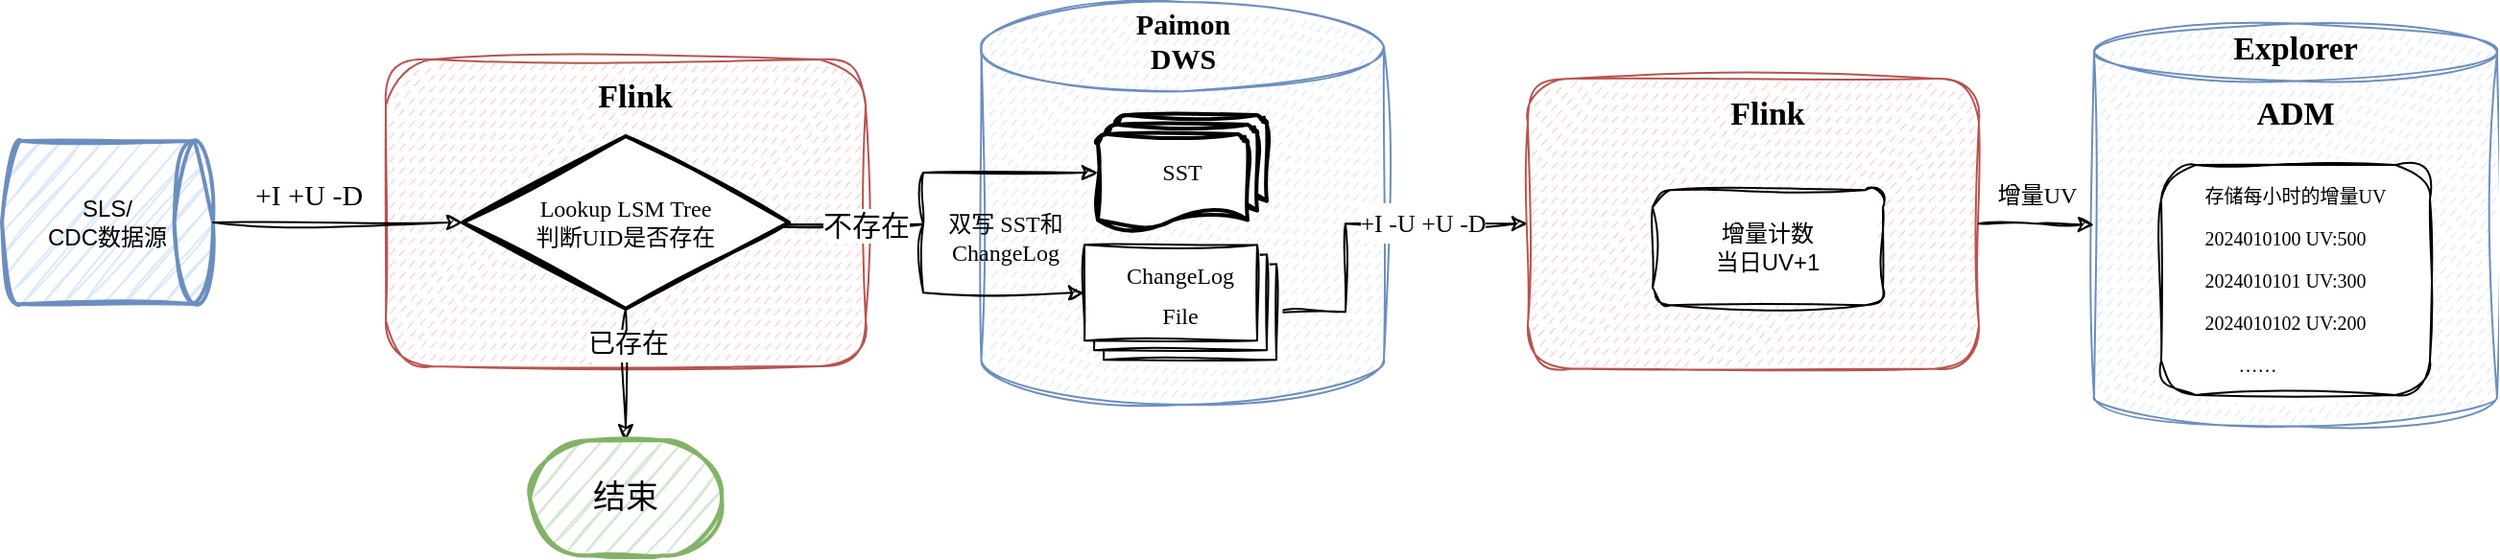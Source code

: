 <mxfile version="24.3.1" type="github">
  <diagram id="2pUIhmt7z4SOJBWyxBwC" name="Page-1">
    <mxGraphModel dx="1590" dy="885" grid="1" gridSize="10" guides="1" tooltips="1" connect="1" arrows="1" fold="1" page="1" pageScale="1" pageWidth="827" pageHeight="1169" math="0" shadow="0">
      <root>
        <mxCell id="0" />
        <mxCell id="1" parent="0" />
        <mxCell id="4_AAo_vmlgMmhj1aewk4-7" value="" style="shape=cylinder3;whiteSpace=wrap;html=1;boundedLbl=1;backgroundOutline=1;size=23.296;fillStyle=dashed;sketch=1;curveFitting=1;jiggle=2;fillColor=#dae8fc;strokeColor=#6c8ebf;" parent="1" vertex="1">
          <mxGeometry x="560.25" y="520" width="209.75" height="210" as="geometry" />
        </mxCell>
        <mxCell id="4_AAo_vmlgMmhj1aewk4-3" value="SLS/&lt;br&gt;CDC数据源" style="strokeWidth=2;html=1;shape=mxgraph.flowchart.direct_data;whiteSpace=wrap;sketch=1;curveFitting=1;jiggle=2;fillColor=#dae8fc;strokeColor=#6c8ebf;" parent="1" vertex="1">
          <mxGeometry x="50" y="592.5" width="110" height="85" as="geometry" />
        </mxCell>
        <mxCell id="4_AAo_vmlgMmhj1aewk4-5" value="" style="rounded=1;whiteSpace=wrap;html=1;fillStyle=dashed;sketch=1;curveFitting=1;jiggle=2;fillColor=#f8cecc;strokeColor=#b85450;" parent="1" vertex="1">
          <mxGeometry x="250" y="550" width="250" height="160" as="geometry" />
        </mxCell>
        <mxCell id="4_AAo_vmlgMmhj1aewk4-6" value="&lt;font face=&quot;Comic Sans MS&quot;&gt;SST&lt;/font&gt;" style="strokeWidth=2;html=1;shape=mxgraph.flowchart.multi-document;whiteSpace=wrap;sketch=1;curveFitting=1;jiggle=2;" parent="1" vertex="1">
          <mxGeometry x="621" y="579" width="88" height="60" as="geometry" />
        </mxCell>
        <mxCell id="4_AAo_vmlgMmhj1aewk4-11" style="edgeStyle=orthogonalEdgeStyle;rounded=0;orthogonalLoop=1;jettySize=auto;html=1;exitX=0.5;exitY=1;exitDx=0;exitDy=0;exitPerimeter=0;entryX=0.5;entryY=0;entryDx=0;entryDy=0;entryPerimeter=0;sketch=1;curveFitting=1;jiggle=2;" parent="1" source="4_AAo_vmlgMmhj1aewk4-8" target="4_AAo_vmlgMmhj1aewk4-12" edge="1">
          <mxGeometry relative="1" as="geometry">
            <mxPoint x="380" y="740" as="targetPoint" />
          </mxGeometry>
        </mxCell>
        <mxCell id="4_AAo_vmlgMmhj1aewk4-44" value="已存在" style="edgeLabel;html=1;align=center;verticalAlign=middle;resizable=0;points=[];rounded=0;fontFamily=Comic Sans MS;fontSize=14;fontColor=default;fillColor=none;gradientColor=none;" parent="4_AAo_vmlgMmhj1aewk4-11" vertex="1" connectable="0">
          <mxGeometry x="-0.443" y="1" relative="1" as="geometry">
            <mxPoint as="offset" />
          </mxGeometry>
        </mxCell>
        <mxCell id="4_AAo_vmlgMmhj1aewk4-15" style="edgeStyle=orthogonalEdgeStyle;rounded=0;orthogonalLoop=1;jettySize=auto;html=1;exitX=1;exitY=0.5;exitDx=0;exitDy=0;exitPerimeter=0;entryX=0;entryY=0.5;entryDx=0;entryDy=0;entryPerimeter=0;sketch=1;curveFitting=1;jiggle=2;" parent="1" target="4_AAo_vmlgMmhj1aewk4-6" edge="1">
          <mxGeometry relative="1" as="geometry">
            <mxPoint x="560" y="635.76" as="targetPoint" />
            <mxPoint x="425" y="635.765" as="sourcePoint" />
            <Array as="points">
              <mxPoint x="530" y="636" />
              <mxPoint x="530" y="609" />
            </Array>
          </mxGeometry>
        </mxCell>
        <mxCell id="4_AAo_vmlgMmhj1aewk4-8" value="Lookup LSM Tree&lt;br&gt;判断UID是否存在" style="strokeWidth=2;html=1;shape=mxgraph.flowchart.decision;whiteSpace=wrap;sketch=1;curveFitting=1;jiggle=2;fontFamily=Comic Sans MS;" parent="1" vertex="1">
          <mxGeometry x="290" y="590" width="170" height="90" as="geometry" />
        </mxCell>
        <mxCell id="4_AAo_vmlgMmhj1aewk4-23" style="edgeStyle=orthogonalEdgeStyle;rounded=0;orthogonalLoop=1;jettySize=auto;html=1;exitX=0;exitY=0;exitDx=100;exitDy=35;exitPerimeter=0;entryX=0;entryY=0.5;entryDx=0;entryDy=0;sketch=1;curveFitting=1;jiggle=2;" parent="1" source="4_AAo_vmlgMmhj1aewk4-9" target="4_AAo_vmlgMmhj1aewk4-25" edge="1">
          <mxGeometry relative="1" as="geometry">
            <mxPoint x="810" y="677" as="targetPoint" />
            <Array as="points">
              <mxPoint x="750" y="682" />
              <mxPoint x="750" y="636" />
            </Array>
          </mxGeometry>
        </mxCell>
        <mxCell id="4_AAo_vmlgMmhj1aewk4-47" value="&lt;font style=&quot;font-size: 13px;&quot;&gt;+I -U +U -D&lt;/font&gt;" style="edgeLabel;html=1;align=center;verticalAlign=middle;resizable=0;points=[];rounded=0;fontFamily=Comic Sans MS;fontSize=17;fontColor=default;fillColor=none;gradientColor=none;" parent="4_AAo_vmlgMmhj1aewk4-23" vertex="1" connectable="0">
          <mxGeometry x="0.503" y="3" relative="1" as="geometry">
            <mxPoint x="-11" y="2" as="offset" />
          </mxGeometry>
        </mxCell>
        <mxCell id="4_AAo_vmlgMmhj1aewk4-9" value="" style="verticalLabelPosition=bottom;verticalAlign=top;html=1;shape=mxgraph.basic.layered_rect;dx=10;outlineConnect=0;whiteSpace=wrap;sketch=1;curveFitting=1;jiggle=2;" parent="1" vertex="1">
          <mxGeometry x="614" y="646.63" width="100" height="60" as="geometry" />
        </mxCell>
        <mxCell id="4_AAo_vmlgMmhj1aewk4-10" style="edgeStyle=orthogonalEdgeStyle;rounded=0;orthogonalLoop=1;jettySize=auto;html=1;exitX=1;exitY=0.5;exitDx=0;exitDy=0;exitPerimeter=0;entryX=0;entryY=0.5;entryDx=0;entryDy=0;entryPerimeter=0;sketch=1;curveFitting=1;jiggle=2;" parent="1" source="4_AAo_vmlgMmhj1aewk4-3" target="4_AAo_vmlgMmhj1aewk4-8" edge="1">
          <mxGeometry relative="1" as="geometry" />
        </mxCell>
        <mxCell id="4_AAo_vmlgMmhj1aewk4-12" value="&lt;font style=&quot;font-size: 17px;&quot; face=&quot;Comic Sans MS&quot;&gt;结束&lt;/font&gt;" style="strokeWidth=2;html=1;shape=mxgraph.flowchart.terminator;whiteSpace=wrap;sketch=1;curveFitting=1;jiggle=2;fillColor=#d5e8d4;strokeColor=#82b366;" parent="1" vertex="1">
          <mxGeometry x="325" y="748.62" width="100" height="60" as="geometry" />
        </mxCell>
        <mxCell id="4_AAo_vmlgMmhj1aewk4-21" style="edgeStyle=orthogonalEdgeStyle;rounded=0;orthogonalLoop=1;jettySize=auto;html=1;exitX=1;exitY=0.5;exitDx=0;exitDy=0;exitPerimeter=0;entryX=0;entryY=0;entryDx=0;entryDy=25;entryPerimeter=0;sketch=1;curveFitting=1;jiggle=2;" parent="1" source="4_AAo_vmlgMmhj1aewk4-8" target="4_AAo_vmlgMmhj1aewk4-9" edge="1">
          <mxGeometry relative="1" as="geometry">
            <Array as="points">
              <mxPoint x="530" y="636" />
              <mxPoint x="530" y="672" />
            </Array>
          </mxGeometry>
        </mxCell>
        <mxCell id="4_AAo_vmlgMmhj1aewk4-43" value="不存在" style="edgeLabel;html=1;align=center;verticalAlign=middle;resizable=0;points=[];rounded=0;fontFamily=Comic Sans MS;fontSize=15;fontColor=default;fillColor=none;gradientColor=none;" parent="4_AAo_vmlgMmhj1aewk4-21" vertex="1" connectable="0">
          <mxGeometry x="-0.639" y="-3" relative="1" as="geometry">
            <mxPoint x="6" y="-3" as="offset" />
          </mxGeometry>
        </mxCell>
        <mxCell id="4_AAo_vmlgMmhj1aewk4-25" value="" style="rounded=1;whiteSpace=wrap;html=1;fillStyle=dashed;sketch=1;curveFitting=1;jiggle=2;fillColor=#f8cecc;strokeColor=#b85450;" parent="1" vertex="1">
          <mxGeometry x="845" y="560" width="235" height="151.26" as="geometry" />
        </mxCell>
        <mxCell id="4_AAo_vmlgMmhj1aewk4-26" value="增量计数&lt;br&gt;当日UV+1" style="rounded=1;whiteSpace=wrap;html=1;sketch=1;curveFitting=1;jiggle=2;" parent="1" vertex="1">
          <mxGeometry x="910" y="618.13" width="120" height="60" as="geometry" />
        </mxCell>
        <mxCell id="4_AAo_vmlgMmhj1aewk4-28" value="" style="shape=cylinder3;whiteSpace=wrap;html=1;boundedLbl=1;backgroundOutline=1;size=15;fillStyle=dashed;sketch=1;curveFitting=1;jiggle=2;fillColor=#dae8fc;strokeColor=#6c8ebf;" parent="1" vertex="1">
          <mxGeometry x="1140" y="531.26" width="210" height="210" as="geometry" />
        </mxCell>
        <mxCell id="4_AAo_vmlgMmhj1aewk4-34" value="Flink" style="text;html=1;align=center;verticalAlign=middle;whiteSpace=wrap;rounded=0;fontFamily=Comic Sans MS;fontSize=17;fontStyle=1" parent="1" vertex="1">
          <mxGeometry x="350" y="555" width="60" height="30" as="geometry" />
        </mxCell>
        <mxCell id="4_AAo_vmlgMmhj1aewk4-36" value="+I +U -D" style="text;html=1;align=center;verticalAlign=middle;whiteSpace=wrap;rounded=0;fontFamily=Comic Sans MS;fontSize=15;fontColor=default;" parent="1" vertex="1">
          <mxGeometry x="170" y="605" width="80" height="30" as="geometry" />
        </mxCell>
        <mxCell id="4_AAo_vmlgMmhj1aewk4-45" value="&lt;font style=&quot;font-size: 12px;&quot;&gt;ChangeLog File&lt;/font&gt;" style="text;html=1;align=center;verticalAlign=middle;whiteSpace=wrap;rounded=0;fontFamily=Comic Sans MS;fontSize=17;fontColor=default;" parent="1" vertex="1">
          <mxGeometry x="634" y="656.5" width="60" height="30" as="geometry" />
        </mxCell>
        <mxCell id="4_AAo_vmlgMmhj1aewk4-48" value="&lt;b&gt;Flink&lt;/b&gt;" style="text;html=1;align=center;verticalAlign=middle;whiteSpace=wrap;rounded=0;fontFamily=Comic Sans MS;fontSize=17;" parent="1" vertex="1">
          <mxGeometry x="940" y="564.38" width="60" height="30" as="geometry" />
        </mxCell>
        <mxCell id="4_AAo_vmlgMmhj1aewk4-49" value="&lt;b&gt;Paimon&lt;/b&gt;&lt;div&gt;&lt;b&gt;DWS&lt;/b&gt;&lt;/div&gt;" style="text;html=1;align=center;verticalAlign=middle;whiteSpace=wrap;rounded=0;fontFamily=Comic Sans MS;fontSize=15;strokeWidth=0;" parent="1" vertex="1">
          <mxGeometry x="607.62" y="522" width="115" height="35" as="geometry" />
        </mxCell>
        <mxCell id="4_AAo_vmlgMmhj1aewk4-50" value="&lt;b&gt;Explorer&lt;/b&gt;" style="text;html=1;align=center;verticalAlign=middle;whiteSpace=wrap;rounded=0;fontFamily=Comic Sans MS;fontSize=17;" parent="1" vertex="1">
          <mxGeometry x="1215" y="530" width="60" height="30" as="geometry" />
        </mxCell>
        <mxCell id="4_AAo_vmlgMmhj1aewk4-51" value="双写 SST和ChangeLog" style="text;html=1;align=center;verticalAlign=middle;whiteSpace=wrap;rounded=0;fontFamily=Comic Sans MS;fontSize=12;fontColor=default;" parent="1" vertex="1">
          <mxGeometry x="539.24" y="635" width="68.38" height="15" as="geometry" />
        </mxCell>
        <mxCell id="4_AAo_vmlgMmhj1aewk4-52" value="&lt;font style=&quot;font-size: 12px;&quot;&gt;增量UV&lt;/font&gt;" style="edgeStyle=orthogonalEdgeStyle;rounded=0;orthogonalLoop=1;jettySize=auto;html=1;exitX=1;exitY=0.5;exitDx=0;exitDy=0;entryX=0;entryY=0.5;entryDx=0;entryDy=0;entryPerimeter=0;fontFamily=Comic Sans MS;fontSize=17;fontColor=default;sketch=1;curveFitting=1;jiggle=2;" parent="1" source="4_AAo_vmlgMmhj1aewk4-25" target="4_AAo_vmlgMmhj1aewk4-28" edge="1">
          <mxGeometry x="-0.011" y="-16" relative="1" as="geometry">
            <mxPoint x="16" y="-16" as="offset" />
          </mxGeometry>
        </mxCell>
        <mxCell id="4_AAo_vmlgMmhj1aewk4-53" value="&lt;p style=&quot;border-color: var(--border-color); font-size: 10px; text-align: left;&quot;&gt;存储每小时的增量UV&lt;/p&gt;&lt;p style=&quot;border-color: var(--border-color); font-size: 10px; text-align: left;&quot;&gt;2024010100 UV:500&lt;/p&gt;&lt;p style=&quot;border-color: var(--border-color); font-size: 10px; text-align: left;&quot;&gt;2024010101 UV:300&lt;/p&gt;&lt;p style=&quot;border-color: var(--border-color); font-size: 10px; text-align: left;&quot;&gt;2024010102 UV:200&lt;/p&gt;&lt;p style=&quot;border-color: var(--border-color); font-size: 10px; text-align: left;&quot;&gt;&lt;span style=&quot;white-space: pre;&quot;&gt;&amp;nbsp;&amp;nbsp;&amp;nbsp;&amp;nbsp;&lt;/span&gt;&amp;nbsp; &amp;nbsp;……&lt;/p&gt;" style="rounded=1;whiteSpace=wrap;html=1;align=center;verticalAlign=middle;fontFamily=Comic Sans MS;fontSize=17;fontColor=default;fillColor=default;gradientColor=none;sketch=1;curveFitting=1;jiggle=2;" parent="1" vertex="1">
          <mxGeometry x="1175" y="605" width="140" height="120" as="geometry" />
        </mxCell>
        <mxCell id="z7Nr3v6pmAN7m7y2MK6p-1" value="&lt;b&gt;ADM&lt;/b&gt;" style="text;html=1;align=center;verticalAlign=middle;whiteSpace=wrap;rounded=0;fontFamily=Comic Sans MS;fontSize=17;" vertex="1" parent="1">
          <mxGeometry x="1215" y="564.38" width="60" height="30" as="geometry" />
        </mxCell>
      </root>
    </mxGraphModel>
  </diagram>
</mxfile>
